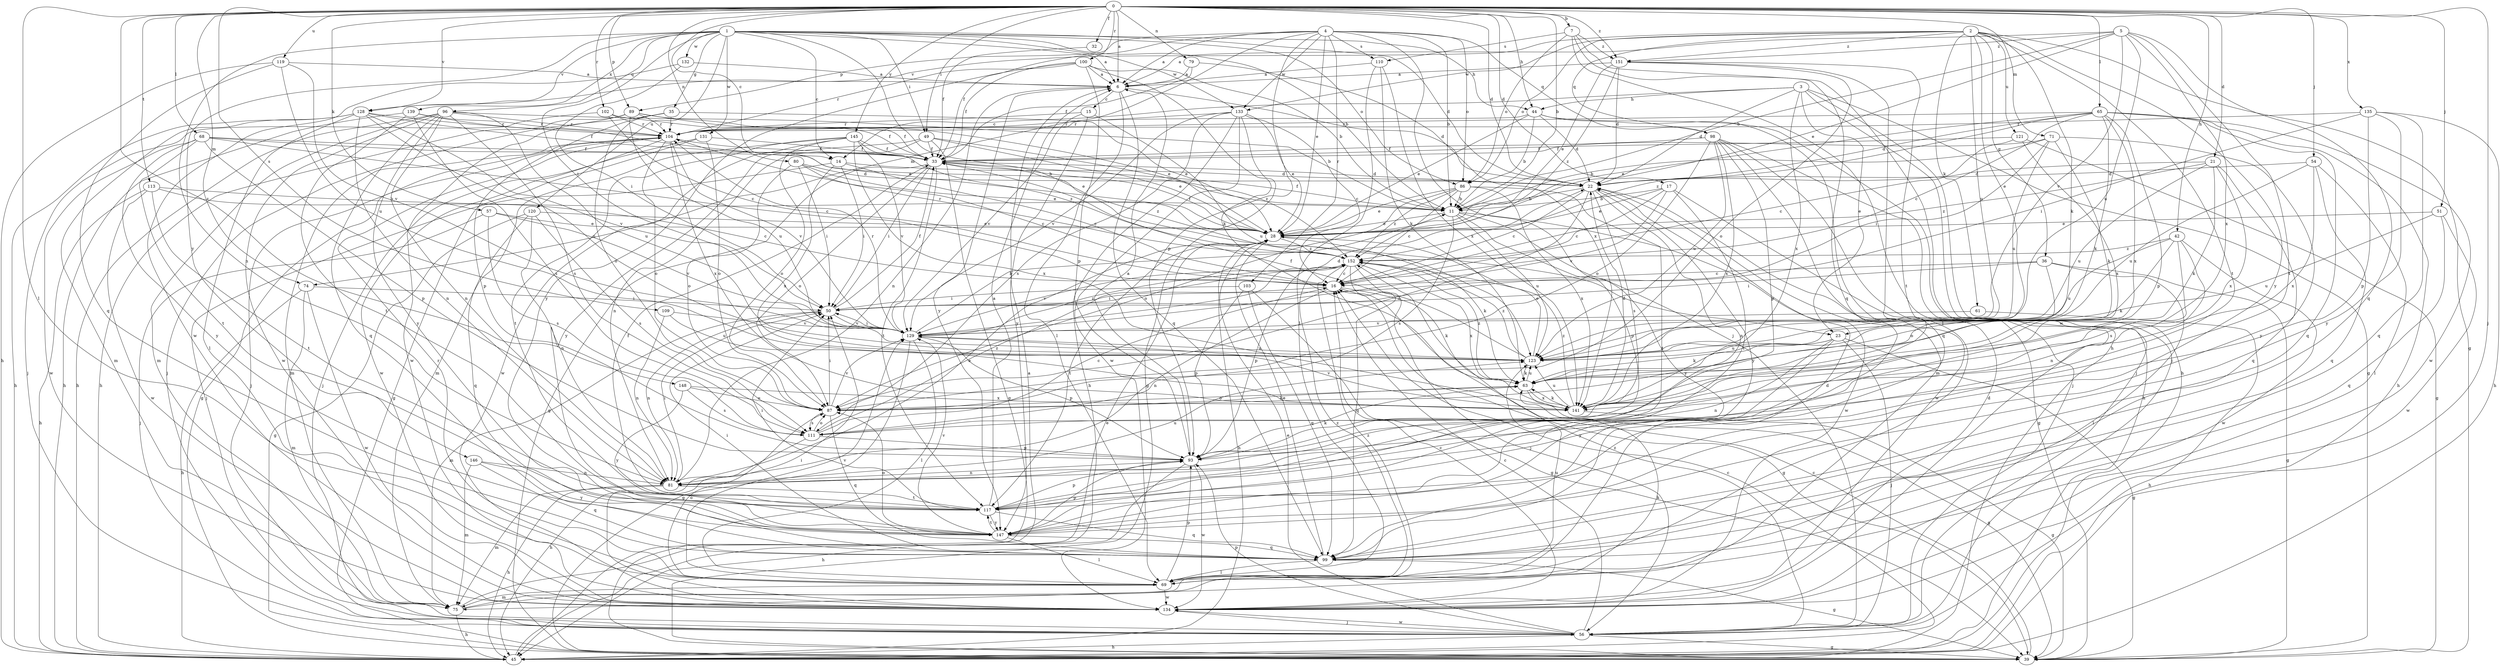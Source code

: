 strict digraph  {
0;
1;
2;
3;
4;
5;
6;
7;
11;
14;
15;
16;
17;
21;
22;
23;
28;
32;
33;
35;
36;
39;
42;
44;
45;
49;
50;
51;
54;
56;
57;
61;
63;
65;
68;
69;
71;
74;
75;
79;
80;
81;
86;
87;
89;
93;
96;
98;
99;
100;
102;
103;
104;
109;
110;
111;
113;
117;
119;
120;
121;
123;
128;
129;
131;
132;
133;
134;
135;
139;
141;
145;
146;
147;
148;
151;
152;
0 -> 6  [label=a];
0 -> 7  [label=b];
0 -> 11  [label=b];
0 -> 14  [label=c];
0 -> 17  [label=d];
0 -> 21  [label=d];
0 -> 22  [label=d];
0 -> 32  [label=f];
0 -> 42  [label=h];
0 -> 44  [label=h];
0 -> 49  [label=i];
0 -> 51  [label=j];
0 -> 54  [label=j];
0 -> 56  [label=j];
0 -> 57  [label=k];
0 -> 65  [label=l];
0 -> 68  [label=l];
0 -> 69  [label=l];
0 -> 71  [label=m];
0 -> 74  [label=m];
0 -> 79  [label=n];
0 -> 80  [label=n];
0 -> 89  [label=p];
0 -> 100  [label=r];
0 -> 102  [label=r];
0 -> 109  [label=s];
0 -> 113  [label=t];
0 -> 119  [label=u];
0 -> 128  [label=v];
0 -> 135  [label=x];
0 -> 145  [label=y];
0 -> 148  [label=z];
0 -> 151  [label=z];
1 -> 6  [label=a];
1 -> 11  [label=b];
1 -> 14  [label=c];
1 -> 22  [label=d];
1 -> 23  [label=e];
1 -> 35  [label=g];
1 -> 44  [label=h];
1 -> 49  [label=i];
1 -> 50  [label=i];
1 -> 81  [label=n];
1 -> 86  [label=o];
1 -> 96  [label=q];
1 -> 120  [label=u];
1 -> 128  [label=v];
1 -> 131  [label=w];
1 -> 132  [label=w];
1 -> 133  [label=w];
1 -> 139  [label=x];
1 -> 146  [label=y];
2 -> 23  [label=e];
2 -> 36  [label=g];
2 -> 39  [label=g];
2 -> 61  [label=k];
2 -> 63  [label=k];
2 -> 86  [label=o];
2 -> 98  [label=q];
2 -> 117  [label=t];
2 -> 121  [label=u];
2 -> 123  [label=u];
2 -> 128  [label=v];
2 -> 133  [label=w];
2 -> 147  [label=y];
2 -> 151  [label=z];
3 -> 14  [label=c];
3 -> 22  [label=d];
3 -> 23  [label=e];
3 -> 39  [label=g];
3 -> 44  [label=h];
3 -> 45  [label=h];
3 -> 56  [label=j];
3 -> 141  [label=x];
4 -> 6  [label=a];
4 -> 11  [label=b];
4 -> 28  [label=e];
4 -> 33  [label=f];
4 -> 56  [label=j];
4 -> 74  [label=m];
4 -> 86  [label=o];
4 -> 89  [label=p];
4 -> 93  [label=p];
4 -> 98  [label=q];
4 -> 103  [label=r];
4 -> 110  [label=s];
4 -> 133  [label=w];
5 -> 6  [label=a];
5 -> 11  [label=b];
5 -> 28  [label=e];
5 -> 99  [label=q];
5 -> 117  [label=t];
5 -> 123  [label=u];
5 -> 129  [label=v];
5 -> 141  [label=x];
5 -> 151  [label=z];
6 -> 15  [label=c];
6 -> 22  [label=d];
6 -> 69  [label=l];
6 -> 81  [label=n];
6 -> 99  [label=q];
6 -> 147  [label=y];
7 -> 45  [label=h];
7 -> 86  [label=o];
7 -> 99  [label=q];
7 -> 110  [label=s];
7 -> 134  [label=w];
7 -> 151  [label=z];
11 -> 28  [label=e];
11 -> 33  [label=f];
11 -> 93  [label=p];
11 -> 111  [label=s];
11 -> 123  [label=u];
11 -> 134  [label=w];
11 -> 147  [label=y];
14 -> 16  [label=c];
14 -> 22  [label=d];
14 -> 50  [label=i];
14 -> 56  [label=j];
14 -> 141  [label=x];
15 -> 104  [label=r];
15 -> 123  [label=u];
15 -> 129  [label=v];
15 -> 147  [label=y];
16 -> 39  [label=g];
16 -> 50  [label=i];
16 -> 63  [label=k];
16 -> 81  [label=n];
17 -> 11  [label=b];
17 -> 16  [label=c];
17 -> 28  [label=e];
17 -> 39  [label=g];
17 -> 117  [label=t];
17 -> 129  [label=v];
21 -> 22  [label=d];
21 -> 63  [label=k];
21 -> 99  [label=q];
21 -> 123  [label=u];
21 -> 141  [label=x];
21 -> 152  [label=z];
22 -> 11  [label=b];
22 -> 16  [label=c];
22 -> 81  [label=n];
22 -> 87  [label=o];
22 -> 111  [label=s];
22 -> 134  [label=w];
22 -> 147  [label=y];
23 -> 39  [label=g];
23 -> 56  [label=j];
23 -> 63  [label=k];
23 -> 81  [label=n];
23 -> 123  [label=u];
23 -> 147  [label=y];
28 -> 33  [label=f];
28 -> 45  [label=h];
28 -> 63  [label=k];
28 -> 117  [label=t];
28 -> 152  [label=z];
32 -> 33  [label=f];
33 -> 22  [label=d];
33 -> 39  [label=g];
33 -> 50  [label=i];
33 -> 87  [label=o];
33 -> 117  [label=t];
33 -> 152  [label=z];
35 -> 28  [label=e];
35 -> 87  [label=o];
35 -> 93  [label=p];
35 -> 104  [label=r];
35 -> 134  [label=w];
36 -> 16  [label=c];
36 -> 39  [label=g];
36 -> 50  [label=i];
36 -> 69  [label=l];
36 -> 87  [label=o];
39 -> 16  [label=c];
42 -> 63  [label=k];
42 -> 81  [label=n];
42 -> 111  [label=s];
42 -> 123  [label=u];
42 -> 134  [label=w];
42 -> 152  [label=z];
44 -> 11  [label=b];
44 -> 22  [label=d];
44 -> 28  [label=e];
44 -> 56  [label=j];
44 -> 99  [label=q];
44 -> 104  [label=r];
45 -> 6  [label=a];
45 -> 16  [label=c];
49 -> 28  [label=e];
49 -> 33  [label=f];
49 -> 39  [label=g];
49 -> 81  [label=n];
49 -> 147  [label=y];
49 -> 152  [label=z];
50 -> 33  [label=f];
50 -> 75  [label=m];
50 -> 81  [label=n];
50 -> 129  [label=v];
51 -> 28  [label=e];
51 -> 99  [label=q];
51 -> 123  [label=u];
51 -> 134  [label=w];
54 -> 22  [label=d];
54 -> 69  [label=l];
54 -> 99  [label=q];
54 -> 123  [label=u];
54 -> 141  [label=x];
56 -> 16  [label=c];
56 -> 28  [label=e];
56 -> 39  [label=g];
56 -> 45  [label=h];
56 -> 93  [label=p];
56 -> 134  [label=w];
56 -> 152  [label=z];
57 -> 28  [label=e];
57 -> 56  [label=j];
57 -> 111  [label=s];
57 -> 129  [label=v];
61 -> 45  [label=h];
61 -> 129  [label=v];
63 -> 39  [label=g];
63 -> 87  [label=o];
63 -> 123  [label=u];
63 -> 141  [label=x];
63 -> 152  [label=z];
65 -> 16  [label=c];
65 -> 22  [label=d];
65 -> 28  [label=e];
65 -> 45  [label=h];
65 -> 63  [label=k];
65 -> 93  [label=p];
65 -> 99  [label=q];
65 -> 104  [label=r];
65 -> 134  [label=w];
65 -> 141  [label=x];
65 -> 152  [label=z];
68 -> 11  [label=b];
68 -> 16  [label=c];
68 -> 33  [label=f];
68 -> 93  [label=p];
68 -> 117  [label=t];
68 -> 134  [label=w];
68 -> 147  [label=y];
69 -> 22  [label=d];
69 -> 75  [label=m];
69 -> 87  [label=o];
69 -> 93  [label=p];
69 -> 104  [label=r];
69 -> 123  [label=u];
69 -> 129  [label=v];
69 -> 134  [label=w];
69 -> 152  [label=z];
71 -> 11  [label=b];
71 -> 33  [label=f];
71 -> 50  [label=i];
71 -> 63  [label=k];
71 -> 123  [label=u];
71 -> 147  [label=y];
74 -> 45  [label=h];
74 -> 50  [label=i];
74 -> 75  [label=m];
74 -> 134  [label=w];
75 -> 28  [label=e];
75 -> 45  [label=h];
75 -> 63  [label=k];
75 -> 152  [label=z];
79 -> 6  [label=a];
79 -> 33  [label=f];
79 -> 141  [label=x];
80 -> 16  [label=c];
80 -> 22  [label=d];
80 -> 28  [label=e];
80 -> 50  [label=i];
80 -> 87  [label=o];
81 -> 28  [label=e];
81 -> 45  [label=h];
81 -> 50  [label=i];
81 -> 75  [label=m];
81 -> 117  [label=t];
81 -> 123  [label=u];
86 -> 11  [label=b];
86 -> 16  [label=c];
86 -> 28  [label=e];
86 -> 87  [label=o];
86 -> 117  [label=t];
86 -> 141  [label=x];
86 -> 152  [label=z];
87 -> 50  [label=i];
87 -> 63  [label=k];
87 -> 99  [label=q];
87 -> 111  [label=s];
87 -> 129  [label=v];
89 -> 28  [label=e];
89 -> 33  [label=f];
89 -> 45  [label=h];
89 -> 56  [label=j];
89 -> 104  [label=r];
89 -> 123  [label=u];
93 -> 6  [label=a];
93 -> 45  [label=h];
93 -> 63  [label=k];
93 -> 81  [label=n];
93 -> 134  [label=w];
96 -> 11  [label=b];
96 -> 45  [label=h];
96 -> 75  [label=m];
96 -> 81  [label=n];
96 -> 99  [label=q];
96 -> 104  [label=r];
96 -> 111  [label=s];
96 -> 123  [label=u];
96 -> 134  [label=w];
96 -> 147  [label=y];
98 -> 33  [label=f];
98 -> 45  [label=h];
98 -> 56  [label=j];
98 -> 75  [label=m];
98 -> 87  [label=o];
98 -> 93  [label=p];
98 -> 123  [label=u];
98 -> 141  [label=x];
99 -> 28  [label=e];
99 -> 39  [label=g];
99 -> 50  [label=i];
99 -> 69  [label=l];
100 -> 6  [label=a];
100 -> 11  [label=b];
100 -> 33  [label=f];
100 -> 63  [label=k];
100 -> 93  [label=p];
100 -> 104  [label=r];
100 -> 147  [label=y];
102 -> 16  [label=c];
102 -> 33  [label=f];
102 -> 56  [label=j];
102 -> 104  [label=r];
103 -> 39  [label=g];
103 -> 50  [label=i];
103 -> 93  [label=p];
103 -> 99  [label=q];
104 -> 33  [label=f];
104 -> 39  [label=g];
104 -> 56  [label=j];
104 -> 75  [label=m];
104 -> 87  [label=o];
104 -> 129  [label=v];
104 -> 134  [label=w];
104 -> 141  [label=x];
109 -> 81  [label=n];
109 -> 123  [label=u];
109 -> 129  [label=v];
110 -> 6  [label=a];
110 -> 63  [label=k];
110 -> 69  [label=l];
110 -> 141  [label=x];
111 -> 16  [label=c];
111 -> 45  [label=h];
111 -> 87  [label=o];
111 -> 93  [label=p];
111 -> 152  [label=z];
113 -> 11  [label=b];
113 -> 16  [label=c];
113 -> 45  [label=h];
113 -> 117  [label=t];
113 -> 134  [label=w];
117 -> 6  [label=a];
117 -> 33  [label=f];
117 -> 50  [label=i];
117 -> 93  [label=p];
117 -> 99  [label=q];
117 -> 147  [label=y];
119 -> 6  [label=a];
119 -> 45  [label=h];
119 -> 99  [label=q];
119 -> 123  [label=u];
119 -> 129  [label=v];
120 -> 28  [label=e];
120 -> 39  [label=g];
120 -> 81  [label=n];
120 -> 99  [label=q];
120 -> 111  [label=s];
121 -> 16  [label=c];
121 -> 33  [label=f];
121 -> 39  [label=g];
121 -> 141  [label=x];
123 -> 28  [label=e];
123 -> 33  [label=f];
123 -> 63  [label=k];
123 -> 152  [label=z];
128 -> 33  [label=f];
128 -> 45  [label=h];
128 -> 69  [label=l];
128 -> 75  [label=m];
128 -> 81  [label=n];
128 -> 104  [label=r];
128 -> 123  [label=u];
128 -> 129  [label=v];
129 -> 11  [label=b];
129 -> 22  [label=d];
129 -> 39  [label=g];
129 -> 50  [label=i];
129 -> 69  [label=l];
129 -> 93  [label=p];
129 -> 104  [label=r];
129 -> 123  [label=u];
129 -> 152  [label=z];
131 -> 33  [label=f];
131 -> 39  [label=g];
131 -> 56  [label=j];
131 -> 87  [label=o];
132 -> 6  [label=a];
132 -> 50  [label=i];
132 -> 134  [label=w];
133 -> 16  [label=c];
133 -> 28  [label=e];
133 -> 39  [label=g];
133 -> 45  [label=h];
133 -> 104  [label=r];
133 -> 111  [label=s];
133 -> 129  [label=v];
133 -> 134  [label=w];
134 -> 16  [label=c];
134 -> 22  [label=d];
134 -> 50  [label=i];
134 -> 56  [label=j];
135 -> 45  [label=h];
135 -> 50  [label=i];
135 -> 93  [label=p];
135 -> 99  [label=q];
135 -> 104  [label=r];
135 -> 147  [label=y];
139 -> 28  [label=e];
139 -> 45  [label=h];
139 -> 104  [label=r];
139 -> 111  [label=s];
139 -> 117  [label=t];
141 -> 22  [label=d];
141 -> 39  [label=g];
141 -> 63  [label=k];
141 -> 123  [label=u];
141 -> 129  [label=v];
141 -> 152  [label=z];
145 -> 33  [label=f];
145 -> 75  [label=m];
145 -> 87  [label=o];
145 -> 117  [label=t];
145 -> 129  [label=v];
145 -> 134  [label=w];
145 -> 141  [label=x];
145 -> 152  [label=z];
146 -> 75  [label=m];
146 -> 81  [label=n];
146 -> 99  [label=q];
146 -> 147  [label=y];
147 -> 69  [label=l];
147 -> 87  [label=o];
147 -> 93  [label=p];
147 -> 99  [label=q];
147 -> 117  [label=t];
147 -> 129  [label=v];
148 -> 87  [label=o];
148 -> 111  [label=s];
148 -> 141  [label=x];
148 -> 147  [label=y];
151 -> 6  [label=a];
151 -> 22  [label=d];
151 -> 28  [label=e];
151 -> 69  [label=l];
151 -> 87  [label=o];
151 -> 117  [label=t];
151 -> 152  [label=z];
152 -> 16  [label=c];
152 -> 56  [label=j];
152 -> 93  [label=p];
152 -> 99  [label=q];
152 -> 104  [label=r];
152 -> 129  [label=v];
152 -> 141  [label=x];
}

